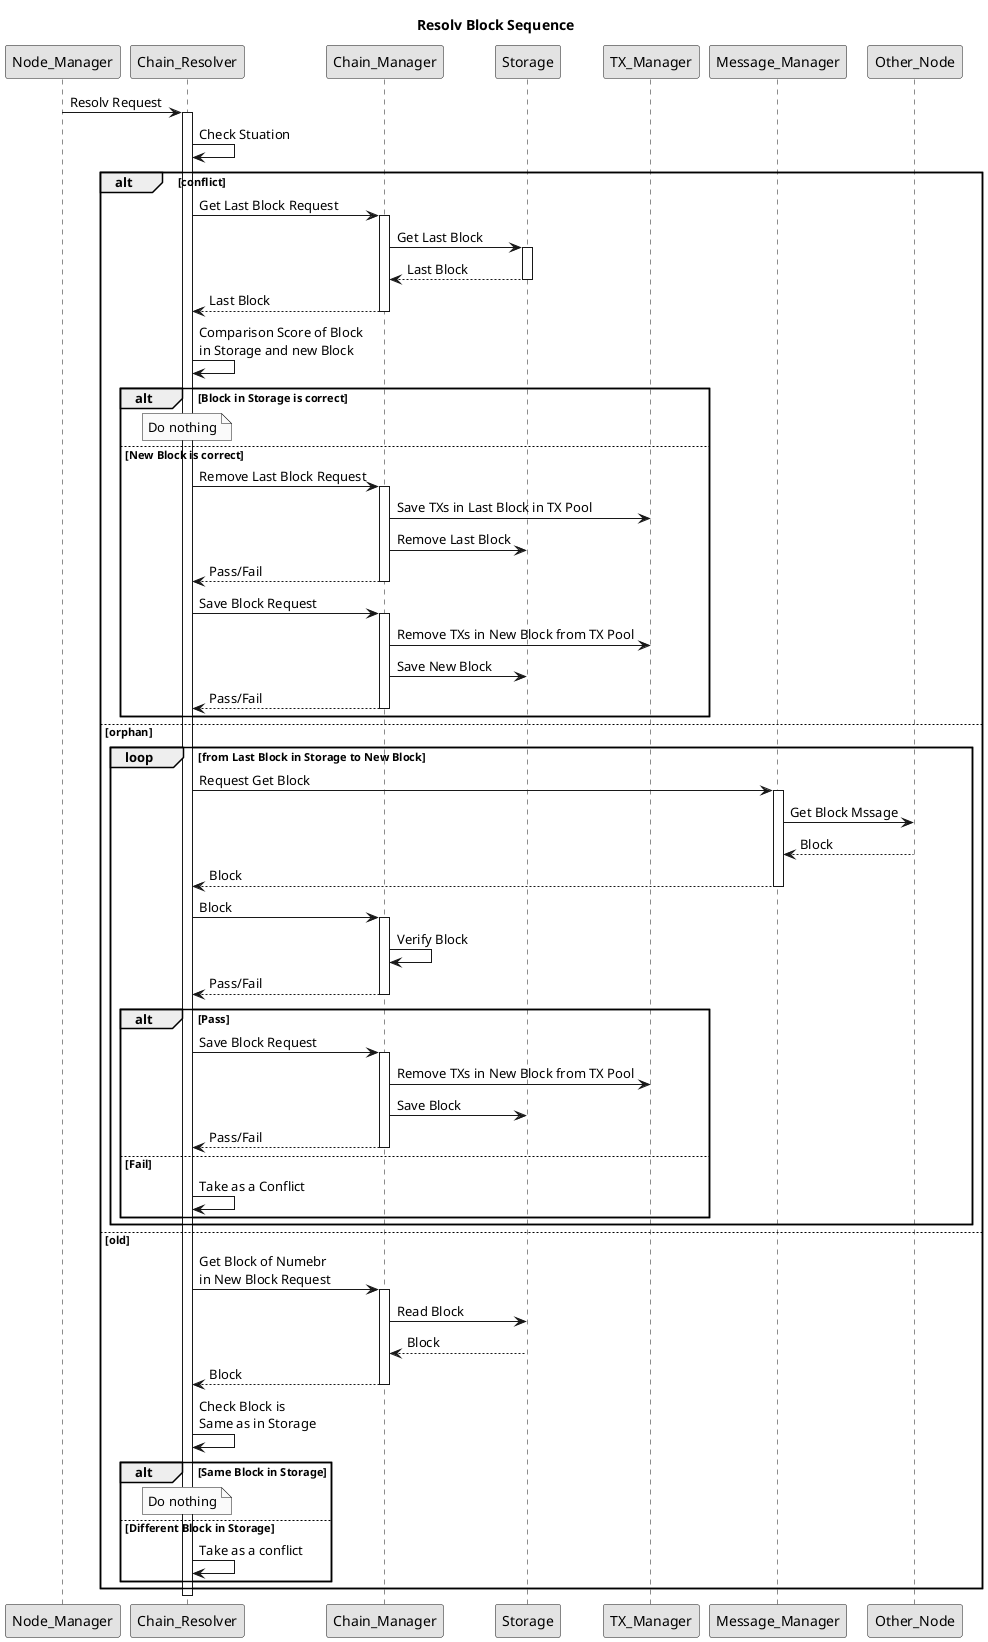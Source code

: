 @startuml
skinparam shadowing false
skinparam monochrome true
title Resolv Block Sequence

Node_Manager -> Chain_Resolver: Resolv Request
activate Chain_Resolver
Chain_Resolver -> Chain_Resolver: Check Stuation
alt conflict
  Chain_Resolver -> Chain_Manager: Get Last Block Request
  activate Chain_Manager
  Chain_Manager -> Storage: Get Last Block
  activate Storage
  Storage --> Chain_Manager :Last Block
  deactivate Storage
  Chain_Manager --> Chain_Resolver: Last Block
  deactivate Chain_Manager
  Chain_Resolver -> Chain_Resolver: Comparison Score of Block\nin Storage and new Block
  alt Block in Storage is correct
    note over Chain_Resolver:Do nothing
  else New Block is correct
    Chain_Resolver -> Chain_Manager: Remove Last Block Request
    activate Chain_Manager
    Chain_Manager -> TX_Manager: Save TXs in Last Block in TX Pool
    Chain_Manager -> Storage: Remove Last Block
    Chain_Manager --> Chain_Resolver: Pass/Fail
    deactivate Chain_Manager
    Chain_Resolver -> Chain_Manager: Save Block Request
    activate Chain_Manager
    Chain_Manager -> TX_Manager: Remove TXs in New Block from TX Pool
    Chain_Manager -> Storage: Save New Block
    Chain_Manager --> Chain_Resolver: Pass/Fail
    deactivate Chain_Manager
  end
else orphan
  loop from Last Block in Storage to New Block
    Chain_Resolver -> Message_Manager: Request Get Block
    activate Message_Manager
    Message_Manager -> Other_Node: Get Block Mssage
    Other_Node --> Message_Manager: Block
    Message_Manager  --> Chain_Resolver: Block
    deactivate Message_Manager
    Chain_Resolver -> Chain_Manager: Block
    activate Chain_Manager
    Chain_Manager -> Chain_Manager: Verify Block
    Chain_Manager --> Chain_Resolver: Pass/Fail
    deactivate Chain_Manager
    alt Pass
      Chain_Resolver -> Chain_Manager: Save Block Request
      activate Chain_Manager
      Chain_Manager -> TX_Manager: Remove TXs in New Block from TX Pool
      Chain_Manager -> Storage: Save Block
      Chain_Manager --> Chain_Resolver: Pass/Fail
      deactivate Chain_Manager
    else Fail
      Chain_Resolver -> Chain_Resolver: Take as a Conflict
    end
  end
else old
  Chain_Resolver -> Chain_Manager: Get Block of Numebr\nin New Block Request
  activate Chain_Manager
  Chain_Manager -> Storage: Read Block
  Storage --> Chain_Manager: Block
  Chain_Manager --> Chain_Resolver: Block
  deactivate Chain_Manager
  Chain_Resolver -> Chain_Resolver: Check Block is\nSame as in Storage
  alt Same Block in Storage
    note over Chain_Resolver:Do nothing
  else Different Block in Storage
    Chain_Resolver -> Chain_Resolver: Take as a conflict
  end
end
deactivate Chain_Resolver
@enduml
